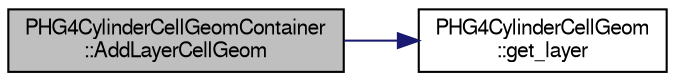 digraph "PHG4CylinderCellGeomContainer::AddLayerCellGeom"
{
  bgcolor="transparent";
  edge [fontname="FreeSans",fontsize="10",labelfontname="FreeSans",labelfontsize="10"];
  node [fontname="FreeSans",fontsize="10",shape=record];
  rankdir="LR";
  Node1 [label="PHG4CylinderCellGeomContainer\l::AddLayerCellGeom",height=0.2,width=0.4,color="black", fillcolor="grey75", style="filled" fontcolor="black"];
  Node1 -> Node2 [color="midnightblue",fontsize="10",style="solid",fontname="FreeSans"];
  Node2 [label="PHG4CylinderCellGeom\l::get_layer",height=0.2,width=0.4,color="black",URL="$d9/d85/classPHG4CylinderCellGeom.html#a424a98e6450b5b976c300559bb785881"];
}

